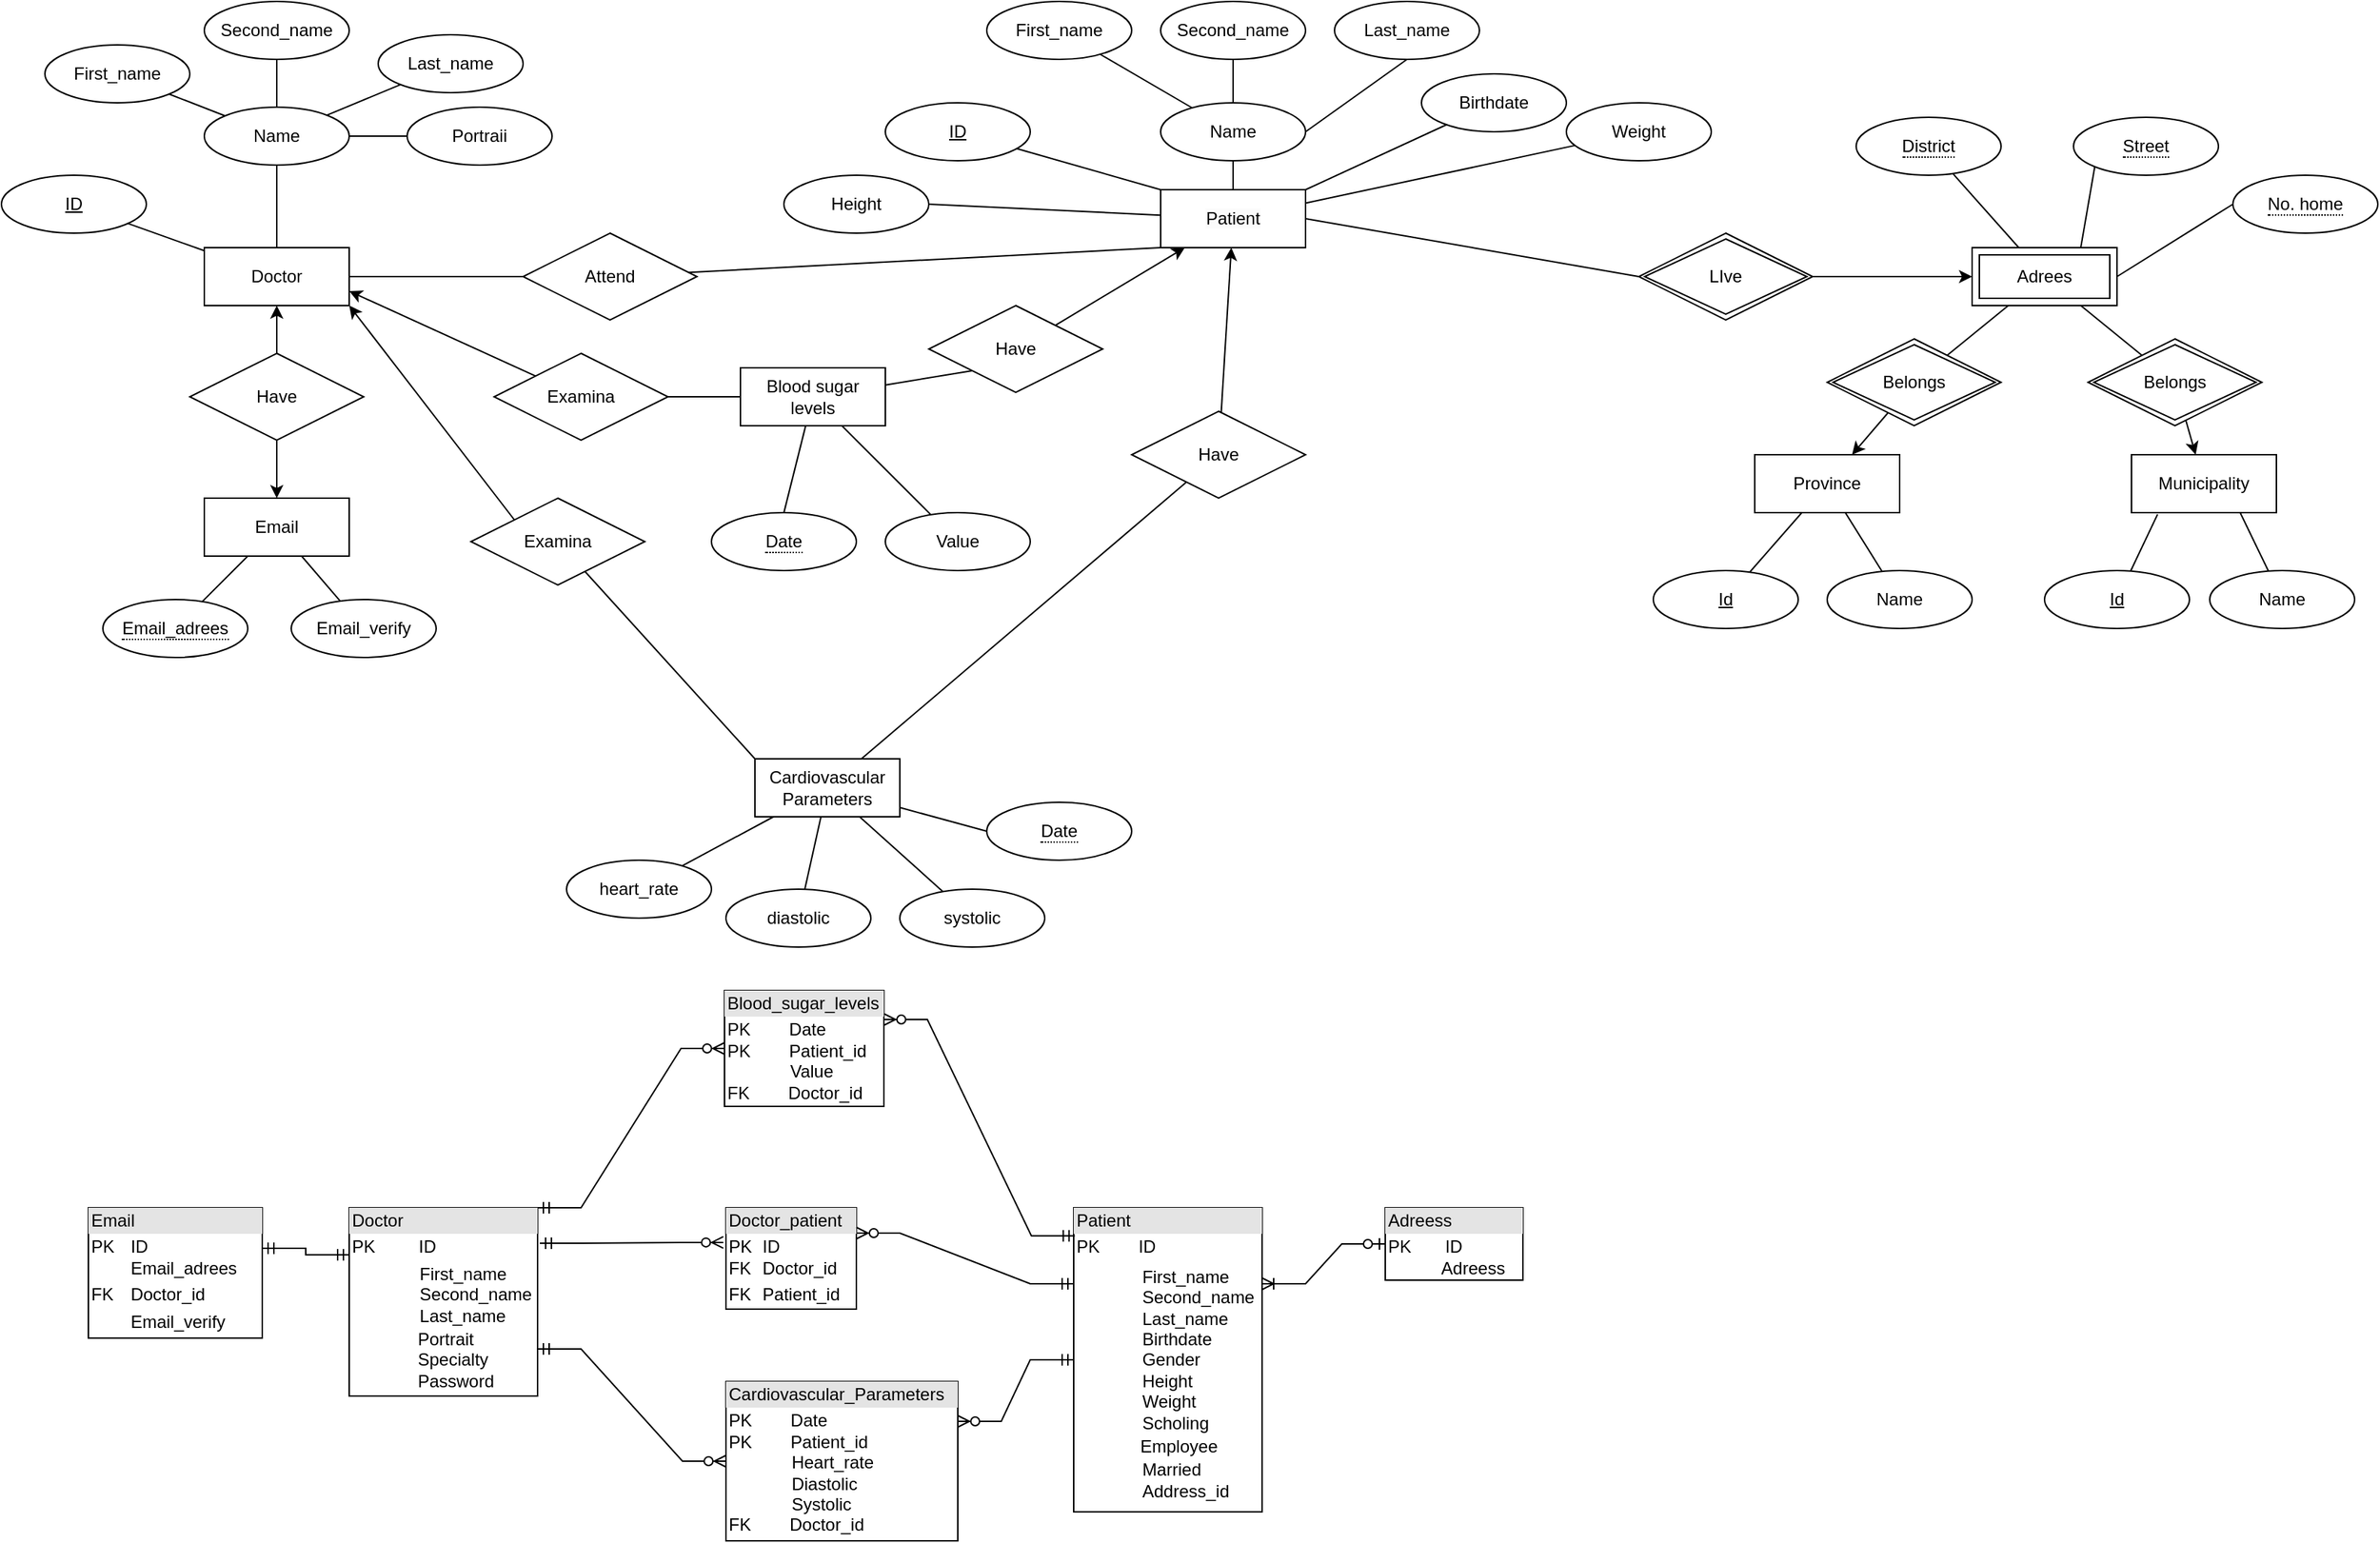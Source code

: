 <mxfile version="20.8.16" type="device"><diagram name="Página-1" id="e6H6cQqkPZB8qpT3xkIE"><mxGraphModel dx="1100" dy="559" grid="1" gridSize="10" guides="1" tooltips="1" connect="1" arrows="1" fold="1" page="1" pageScale="1" pageWidth="827" pageHeight="1169" math="0" shadow="0"><root><mxCell id="0"/><mxCell id="1" parent="0"/><mxCell id="5dCRnMxFj2in83N9Q1pn-8" value="" style="rounded=0;orthogonalLoop=1;jettySize=auto;html=1;endArrow=none;endFill=0;" parent="1" source="5dCRnMxFj2in83N9Q1pn-3" target="5dCRnMxFj2in83N9Q1pn-7" edge="1"><mxGeometry relative="1" as="geometry"/></mxCell><mxCell id="5dCRnMxFj2in83N9Q1pn-16" value="" style="rounded=0;orthogonalLoop=1;jettySize=auto;html=1;endArrow=none;endFill=0;exitX=0;exitY=0;exitDx=0;exitDy=0;" parent="1" source="5dCRnMxFj2in83N9Q1pn-3" target="5dCRnMxFj2in83N9Q1pn-15" edge="1"><mxGeometry relative="1" as="geometry"/></mxCell><mxCell id="5dCRnMxFj2in83N9Q1pn-18" value="" style="rounded=0;orthogonalLoop=1;jettySize=auto;html=1;endArrow=none;endFill=0;exitX=1;exitY=0;exitDx=0;exitDy=0;" parent="1" source="5dCRnMxFj2in83N9Q1pn-3" target="5dCRnMxFj2in83N9Q1pn-17" edge="1"><mxGeometry relative="1" as="geometry"/></mxCell><mxCell id="5dCRnMxFj2in83N9Q1pn-20" value="" style="rounded=0;orthogonalLoop=1;jettySize=auto;html=1;endArrow=none;endFill=0;entryX=1;entryY=0.5;entryDx=0;entryDy=0;" parent="1" source="5dCRnMxFj2in83N9Q1pn-3" target="5dCRnMxFj2in83N9Q1pn-19" edge="1"><mxGeometry relative="1" as="geometry"/></mxCell><mxCell id="5dCRnMxFj2in83N9Q1pn-84" value="" style="rounded=0;orthogonalLoop=1;jettySize=auto;html=1;strokeColor=default;startArrow=none;startFill=0;endArrow=none;endFill=0;" parent="1" source="5dCRnMxFj2in83N9Q1pn-3" target="5dCRnMxFj2in83N9Q1pn-26" edge="1"><mxGeometry relative="1" as="geometry"/></mxCell><mxCell id="5dCRnMxFj2in83N9Q1pn-3" value="&lt;span style=&quot;color: rgb(0, 0, 0); font-family: Helvetica; font-size: 12px; font-style: normal; font-variant-ligatures: normal; font-variant-caps: normal; font-weight: 400; letter-spacing: normal; orphans: 2; text-align: center; text-indent: 0px; text-transform: none; widows: 2; word-spacing: 0px; -webkit-text-stroke-width: 0px; background-color: rgb(251, 251, 251); text-decoration-thickness: initial; text-decoration-style: initial; text-decoration-color: initial; float: none; display: inline !important;&quot;&gt;Patient&lt;/span&gt;" style="whiteSpace=wrap;html=1;align=center;" parent="1" vertex="1"><mxGeometry x="830" y="177" width="100" height="40" as="geometry"/></mxCell><mxCell id="5dCRnMxFj2in83N9Q1pn-4" value="First_name" style="ellipse;whiteSpace=wrap;html=1;align=center;" parent="1" vertex="1"><mxGeometry x="710" y="47" width="100" height="40" as="geometry"/></mxCell><mxCell id="5dCRnMxFj2in83N9Q1pn-5" value="Second_name" style="ellipse;whiteSpace=wrap;html=1;align=center;" parent="1" vertex="1"><mxGeometry x="830" y="47" width="100" height="40" as="geometry"/></mxCell><mxCell id="5dCRnMxFj2in83N9Q1pn-6" value="Last_name" style="ellipse;whiteSpace=wrap;html=1;align=center;" parent="1" vertex="1"><mxGeometry x="950" y="47" width="100" height="40" as="geometry"/></mxCell><mxCell id="5dCRnMxFj2in83N9Q1pn-13" value="" style="rounded=0;orthogonalLoop=1;jettySize=auto;html=1;endArrow=none;endFill=0;" parent="1" source="5dCRnMxFj2in83N9Q1pn-7" target="5dCRnMxFj2in83N9Q1pn-5" edge="1"><mxGeometry relative="1" as="geometry"/></mxCell><mxCell id="5dCRnMxFj2in83N9Q1pn-14" value="" style="rounded=0;orthogonalLoop=1;jettySize=auto;html=1;endArrow=none;endFill=0;" parent="1" source="5dCRnMxFj2in83N9Q1pn-7" target="5dCRnMxFj2in83N9Q1pn-4" edge="1"><mxGeometry relative="1" as="geometry"/></mxCell><mxCell id="5dCRnMxFj2in83N9Q1pn-7" value="Name" style="ellipse;whiteSpace=wrap;html=1;align=center;" parent="1" vertex="1"><mxGeometry x="830" y="117" width="100" height="40" as="geometry"/></mxCell><mxCell id="5dCRnMxFj2in83N9Q1pn-15" value="ID" style="ellipse;whiteSpace=wrap;html=1;align=center;fontStyle=4;" parent="1" vertex="1"><mxGeometry x="640" y="117" width="100" height="40" as="geometry"/></mxCell><mxCell id="5dCRnMxFj2in83N9Q1pn-17" value="Birthdate" style="ellipse;whiteSpace=wrap;html=1;align=center;" parent="1" vertex="1"><mxGeometry x="1010" y="97" width="100" height="40" as="geometry"/></mxCell><mxCell id="5dCRnMxFj2in83N9Q1pn-19" value="Height" style="ellipse;whiteSpace=wrap;html=1;align=center;" parent="1" vertex="1"><mxGeometry x="570" y="167" width="100" height="40" as="geometry"/></mxCell><mxCell id="5dCRnMxFj2in83N9Q1pn-26" value="Weight" style="ellipse;whiteSpace=wrap;html=1;align=center;" parent="1" vertex="1"><mxGeometry x="1110" y="117" width="100" height="40" as="geometry"/></mxCell><mxCell id="5dCRnMxFj2in83N9Q1pn-32" value="" style="endArrow=none;html=1;rounded=0;strokeColor=default;exitX=0.5;exitY=1;exitDx=0;exitDy=0;entryX=1;entryY=0.5;entryDx=0;entryDy=0;" parent="1" source="5dCRnMxFj2in83N9Q1pn-6" target="5dCRnMxFj2in83N9Q1pn-7" edge="1"><mxGeometry relative="1" as="geometry"><mxPoint x="710" y="147" as="sourcePoint"/><mxPoint x="870" y="147" as="targetPoint"/></mxGeometry></mxCell><mxCell id="5dCRnMxFj2in83N9Q1pn-40" value="" style="rounded=0;orthogonalLoop=1;jettySize=auto;html=1;strokeColor=default;endArrow=none;endFill=0;" parent="1" source="5dCRnMxFj2in83N9Q1pn-33" target="5dCRnMxFj2in83N9Q1pn-39" edge="1"><mxGeometry relative="1" as="geometry"/></mxCell><mxCell id="5dCRnMxFj2in83N9Q1pn-92" value="" style="rounded=0;orthogonalLoop=1;jettySize=auto;html=1;strokeColor=default;startArrow=none;startFill=0;endArrow=none;endFill=0;entryX=0;entryY=1;entryDx=0;entryDy=0;" parent="1" source="5dCRnMxFj2in83N9Q1pn-33" target="5dCRnMxFj2in83N9Q1pn-3" edge="1"><mxGeometry relative="1" as="geometry"/></mxCell><mxCell id="5dCRnMxFj2in83N9Q1pn-33" value="Attend" style="shape=rhombus;perimeter=rhombusPerimeter;whiteSpace=wrap;html=1;align=center;" parent="1" vertex="1"><mxGeometry x="390" y="207" width="120" height="60" as="geometry"/></mxCell><mxCell id="5dCRnMxFj2in83N9Q1pn-65" value="" style="rounded=0;orthogonalLoop=1;jettySize=auto;html=1;strokeColor=default;startArrow=none;startFill=0;endArrow=none;endFill=0;" parent="1" source="5dCRnMxFj2in83N9Q1pn-39" target="5dCRnMxFj2in83N9Q1pn-62" edge="1"><mxGeometry relative="1" as="geometry"/></mxCell><mxCell id="5dCRnMxFj2in83N9Q1pn-74" value="" style="rounded=0;orthogonalLoop=1;jettySize=auto;html=1;strokeColor=default;startArrow=none;startFill=0;endArrow=none;endFill=0;" parent="1" source="5dCRnMxFj2in83N9Q1pn-39" target="5dCRnMxFj2in83N9Q1pn-73" edge="1"><mxGeometry relative="1" as="geometry"/></mxCell><mxCell id="5dCRnMxFj2in83N9Q1pn-39" value="Doctor" style="whiteSpace=wrap;html=1;align=center;" parent="1" vertex="1"><mxGeometry x="170" y="217" width="100" height="40" as="geometry"/></mxCell><mxCell id="5dCRnMxFj2in83N9Q1pn-58" value="First_name" style="ellipse;whiteSpace=wrap;html=1;align=center;" parent="1" vertex="1"><mxGeometry x="60" y="77" width="100" height="40" as="geometry"/></mxCell><mxCell id="5dCRnMxFj2in83N9Q1pn-59" value="Second_name" style="ellipse;whiteSpace=wrap;html=1;align=center;" parent="1" vertex="1"><mxGeometry x="170" y="47" width="100" height="40" as="geometry"/></mxCell><mxCell id="5dCRnMxFj2in83N9Q1pn-60" value="Last_name" style="ellipse;whiteSpace=wrap;html=1;align=center;" parent="1" vertex="1"><mxGeometry x="290" y="70" width="100" height="40" as="geometry"/></mxCell><mxCell id="5dCRnMxFj2in83N9Q1pn-61" value="" style="rounded=0;orthogonalLoop=1;jettySize=auto;html=1;endArrow=none;endFill=0;" parent="1" source="5dCRnMxFj2in83N9Q1pn-62" target="5dCRnMxFj2in83N9Q1pn-58" edge="1"><mxGeometry relative="1" as="geometry"/></mxCell><mxCell id="5dCRnMxFj2in83N9Q1pn-64" value="" style="rounded=0;orthogonalLoop=1;jettySize=auto;html=1;strokeColor=default;startArrow=none;startFill=0;endArrow=none;endFill=0;" parent="1" source="5dCRnMxFj2in83N9Q1pn-62" target="5dCRnMxFj2in83N9Q1pn-59" edge="1"><mxGeometry relative="1" as="geometry"/></mxCell><mxCell id="5dCRnMxFj2in83N9Q1pn-88" value="" style="rounded=0;orthogonalLoop=1;jettySize=auto;html=1;strokeColor=default;startArrow=none;startFill=0;endArrow=none;endFill=0;" parent="1" source="5dCRnMxFj2in83N9Q1pn-62" target="5dCRnMxFj2in83N9Q1pn-60" edge="1"><mxGeometry relative="1" as="geometry"/></mxCell><mxCell id="5dCRnMxFj2in83N9Q1pn-62" value="Name" style="ellipse;whiteSpace=wrap;html=1;align=center;" parent="1" vertex="1"><mxGeometry x="170" y="120" width="100" height="40" as="geometry"/></mxCell><mxCell id="5dCRnMxFj2in83N9Q1pn-69" value="Email_verify" style="ellipse;whiteSpace=wrap;html=1;align=center;" parent="1" vertex="1"><mxGeometry x="230" y="460" width="100" height="40" as="geometry"/></mxCell><mxCell id="5dCRnMxFj2in83N9Q1pn-73" value="ID" style="ellipse;whiteSpace=wrap;html=1;align=center;fontStyle=4;" parent="1" vertex="1"><mxGeometry x="30" y="167" width="100" height="40" as="geometry"/></mxCell><mxCell id="5dCRnMxFj2in83N9Q1pn-89" value="" style="rounded=0;orthogonalLoop=1;jettySize=auto;html=1;strokeColor=default;startArrow=none;startFill=0;endArrow=none;endFill=0;" parent="1" source="5dCRnMxFj2in83N9Q1pn-75" target="5dCRnMxFj2in83N9Q1pn-69" edge="1"><mxGeometry relative="1" as="geometry"/></mxCell><mxCell id="5dCRnMxFj2in83N9Q1pn-143" value="" style="edgeStyle=none;rounded=0;orthogonalLoop=1;jettySize=auto;html=1;strokeColor=default;startArrow=none;startFill=0;endArrow=none;endFill=0;" parent="1" source="5dCRnMxFj2in83N9Q1pn-75" target="5dCRnMxFj2in83N9Q1pn-141" edge="1"><mxGeometry relative="1" as="geometry"/></mxCell><mxCell id="5dCRnMxFj2in83N9Q1pn-75" value="Email" style="whiteSpace=wrap;html=1;align=center;" parent="1" vertex="1"><mxGeometry x="170" y="390" width="100" height="40" as="geometry"/></mxCell><mxCell id="5dCRnMxFj2in83N9Q1pn-81" value="" style="edgeStyle=orthogonalEdgeStyle;curved=1;rounded=0;orthogonalLoop=1;jettySize=auto;html=1;strokeColor=default;startArrow=none;startFill=0;endArrow=classic;endFill=1;" parent="1" source="5dCRnMxFj2in83N9Q1pn-80" target="5dCRnMxFj2in83N9Q1pn-75" edge="1"><mxGeometry relative="1" as="geometry"/></mxCell><mxCell id="5dCRnMxFj2in83N9Q1pn-82" value="" style="edgeStyle=orthogonalEdgeStyle;curved=1;rounded=0;orthogonalLoop=1;jettySize=auto;html=1;strokeColor=default;startArrow=none;startFill=0;endArrow=classic;endFill=1;" parent="1" source="5dCRnMxFj2in83N9Q1pn-80" target="5dCRnMxFj2in83N9Q1pn-39" edge="1"><mxGeometry relative="1" as="geometry"/></mxCell><mxCell id="5dCRnMxFj2in83N9Q1pn-80" value="Have" style="shape=rhombus;perimeter=rhombusPerimeter;whiteSpace=wrap;html=1;align=center;" parent="1" vertex="1"><mxGeometry x="160" y="290" width="120" height="60" as="geometry"/></mxCell><mxCell id="5dCRnMxFj2in83N9Q1pn-96" value="" style="rounded=0;orthogonalLoop=1;jettySize=auto;html=1;strokeColor=default;startArrow=none;startFill=0;endArrow=classic;endFill=1;exitX=1;exitY=0.5;exitDx=0;exitDy=0;entryX=0;entryY=0.5;entryDx=0;entryDy=0;" parent="1" source="5dCRnMxFj2in83N9Q1pn-168" target="5dCRnMxFj2in83N9Q1pn-171" edge="1"><mxGeometry relative="1" as="geometry"><mxPoint x="1250.0" y="237" as="sourcePoint"/><mxPoint x="1410" y="237" as="targetPoint"/></mxGeometry></mxCell><mxCell id="5dCRnMxFj2in83N9Q1pn-115" value="" style="edgeStyle=none;rounded=0;orthogonalLoop=1;jettySize=auto;html=1;strokeColor=default;startArrow=none;startFill=0;endArrow=none;endFill=0;entryX=1;entryY=0.5;entryDx=0;entryDy=0;exitX=0;exitY=0.5;exitDx=0;exitDy=0;" parent="1" source="5dCRnMxFj2in83N9Q1pn-168" target="5dCRnMxFj2in83N9Q1pn-3" edge="1"><mxGeometry relative="1" as="geometry"><mxPoint x="1144.118" y="229.941" as="sourcePoint"/></mxGeometry></mxCell><mxCell id="5dCRnMxFj2in83N9Q1pn-105" value="" style="rounded=0;orthogonalLoop=1;jettySize=auto;html=1;strokeColor=default;startArrow=none;startFill=0;endArrow=none;endFill=0;exitX=1;exitY=0.5;exitDx=0;exitDy=0;entryX=0;entryY=0.5;entryDx=0;entryDy=0;" parent="1" source="5dCRnMxFj2in83N9Q1pn-171" target="5dCRnMxFj2in83N9Q1pn-180" edge="1"><mxGeometry relative="1" as="geometry"><mxPoint x="1520" y="254" as="sourcePoint"/><mxPoint x="1571.346" y="248.609" as="targetPoint"/></mxGeometry></mxCell><mxCell id="5dCRnMxFj2in83N9Q1pn-109" value="" style="rounded=0;orthogonalLoop=1;jettySize=auto;html=1;strokeColor=default;startArrow=none;startFill=0;endArrow=none;endFill=0;entryX=0.75;entryY=0;entryDx=0;entryDy=0;exitX=0;exitY=1;exitDx=0;exitDy=0;" parent="1" source="5dCRnMxFj2in83N9Q1pn-179" target="5dCRnMxFj2in83N9Q1pn-171" edge="1"><mxGeometry relative="1" as="geometry"><mxPoint x="1520.591" y="186.175" as="sourcePoint"/><mxPoint x="1460" y="217" as="targetPoint"/></mxGeometry></mxCell><mxCell id="5dCRnMxFj2in83N9Q1pn-119" value="" style="edgeStyle=none;rounded=0;orthogonalLoop=1;jettySize=auto;html=1;strokeColor=default;startArrow=none;startFill=0;endArrow=classic;endFill=1;" parent="1" source="5dCRnMxFj2in83N9Q1pn-116" target="5dCRnMxFj2in83N9Q1pn-3" edge="1"><mxGeometry relative="1" as="geometry"/></mxCell><mxCell id="5dCRnMxFj2in83N9Q1pn-116" value="Have" style="shape=rhombus;perimeter=rhombusPerimeter;whiteSpace=wrap;html=1;align=center;" parent="1" vertex="1"><mxGeometry x="810" y="330" width="120" height="60" as="geometry"/></mxCell><mxCell id="5dCRnMxFj2in83N9Q1pn-118" value="" style="edgeStyle=none;rounded=0;orthogonalLoop=1;jettySize=auto;html=1;strokeColor=default;startArrow=none;startFill=0;endArrow=none;endFill=0;" parent="1" source="5dCRnMxFj2in83N9Q1pn-117" target="5dCRnMxFj2in83N9Q1pn-116" edge="1"><mxGeometry relative="1" as="geometry"/></mxCell><mxCell id="5dCRnMxFj2in83N9Q1pn-117" value="Cardiovascular Parameters" style="whiteSpace=wrap;html=1;align=center;" parent="1" vertex="1"><mxGeometry x="550" y="570" width="100" height="40" as="geometry"/></mxCell><mxCell id="5dCRnMxFj2in83N9Q1pn-123" value="" style="edgeStyle=none;rounded=0;orthogonalLoop=1;jettySize=auto;html=1;strokeColor=default;startArrow=none;startFill=0;endArrow=none;endFill=0;entryX=0;entryY=1;entryDx=0;entryDy=0;" parent="1" source="5dCRnMxFj2in83N9Q1pn-120" target="5dCRnMxFj2in83N9Q1pn-121" edge="1"><mxGeometry relative="1" as="geometry"><mxPoint x="488.184" y="261.818" as="targetPoint"/></mxGeometry></mxCell><mxCell id="5dCRnMxFj2in83N9Q1pn-120" value="Blood sugar levels" style="whiteSpace=wrap;html=1;align=center;" parent="1" vertex="1"><mxGeometry x="540.0" y="300.0" width="100" height="40" as="geometry"/></mxCell><mxCell id="5dCRnMxFj2in83N9Q1pn-124" value="" style="edgeStyle=none;rounded=0;orthogonalLoop=1;jettySize=auto;html=1;strokeColor=default;startArrow=none;startFill=0;endArrow=classic;endFill=1;" parent="1" source="5dCRnMxFj2in83N9Q1pn-121" target="5dCRnMxFj2in83N9Q1pn-3" edge="1"><mxGeometry relative="1" as="geometry"/></mxCell><mxCell id="5dCRnMxFj2in83N9Q1pn-121" value="Have" style="shape=rhombus;perimeter=rhombusPerimeter;whiteSpace=wrap;html=1;align=center;" parent="1" vertex="1"><mxGeometry x="670.0" y="257" width="120" height="60" as="geometry"/></mxCell><mxCell id="5dCRnMxFj2in83N9Q1pn-122" style="edgeStyle=none;rounded=0;orthogonalLoop=1;jettySize=auto;html=1;exitX=0.5;exitY=0;exitDx=0;exitDy=0;entryX=0.75;entryY=0;entryDx=0;entryDy=0;strokeColor=default;startArrow=none;startFill=0;endArrow=none;endFill=0;" parent="1" source="5dCRnMxFj2in83N9Q1pn-120" target="5dCRnMxFj2in83N9Q1pn-120" edge="1"><mxGeometry relative="1" as="geometry"/></mxCell><mxCell id="5dCRnMxFj2in83N9Q1pn-128" value="" style="edgeStyle=none;rounded=0;orthogonalLoop=1;jettySize=auto;html=1;strokeColor=default;startArrow=none;startFill=0;endArrow=none;endFill=0;" parent="1" source="5dCRnMxFj2in83N9Q1pn-125" target="5dCRnMxFj2in83N9Q1pn-117" edge="1"><mxGeometry relative="1" as="geometry"/></mxCell><mxCell id="5dCRnMxFj2in83N9Q1pn-125" value="heart_rate" style="ellipse;whiteSpace=wrap;html=1;align=center;" parent="1" vertex="1"><mxGeometry x="420" y="640" width="100" height="40" as="geometry"/></mxCell><mxCell id="5dCRnMxFj2in83N9Q1pn-129" value="" style="edgeStyle=none;rounded=0;orthogonalLoop=1;jettySize=auto;html=1;strokeColor=default;startArrow=none;startFill=0;endArrow=none;endFill=0;" parent="1" source="5dCRnMxFj2in83N9Q1pn-126" target="5dCRnMxFj2in83N9Q1pn-117" edge="1"><mxGeometry relative="1" as="geometry"/></mxCell><mxCell id="5dCRnMxFj2in83N9Q1pn-126" value="diastolic" style="ellipse;whiteSpace=wrap;html=1;align=center;" parent="1" vertex="1"><mxGeometry x="530" y="660" width="100" height="40" as="geometry"/></mxCell><mxCell id="5dCRnMxFj2in83N9Q1pn-131" value="" style="edgeStyle=none;rounded=0;orthogonalLoop=1;jettySize=auto;html=1;strokeColor=default;startArrow=none;startFill=0;endArrow=none;endFill=0;" parent="1" source="5dCRnMxFj2in83N9Q1pn-127" target="5dCRnMxFj2in83N9Q1pn-117" edge="1"><mxGeometry relative="1" as="geometry"/></mxCell><mxCell id="5dCRnMxFj2in83N9Q1pn-127" value="systolic" style="ellipse;whiteSpace=wrap;html=1;align=center;" parent="1" vertex="1"><mxGeometry x="650" y="660" width="100" height="40" as="geometry"/></mxCell><mxCell id="5dCRnMxFj2in83N9Q1pn-133" value="" style="edgeStyle=none;rounded=0;orthogonalLoop=1;jettySize=auto;html=1;strokeColor=default;startArrow=none;startFill=0;endArrow=none;endFill=0;exitX=0;exitY=0.5;exitDx=0;exitDy=0;" parent="1" source="5dCRnMxFj2in83N9Q1pn-140" target="5dCRnMxFj2in83N9Q1pn-117" edge="1"><mxGeometry relative="1" as="geometry"><mxPoint x="714.516" y="611.694" as="sourcePoint"/></mxGeometry></mxCell><mxCell id="5dCRnMxFj2in83N9Q1pn-135" value="" style="edgeStyle=none;rounded=0;orthogonalLoop=1;jettySize=auto;html=1;strokeColor=default;startArrow=none;startFill=0;endArrow=none;endFill=0;exitX=0.5;exitY=0;exitDx=0;exitDy=0;" parent="1" source="5dCRnMxFj2in83N9Q1pn-139" target="5dCRnMxFj2in83N9Q1pn-120" edge="1"><mxGeometry relative="1" as="geometry"><mxPoint x="586.6" y="398.68" as="sourcePoint"/></mxGeometry></mxCell><mxCell id="5dCRnMxFj2in83N9Q1pn-137" value="" style="edgeStyle=none;rounded=0;orthogonalLoop=1;jettySize=auto;html=1;strokeColor=default;startArrow=none;startFill=0;endArrow=none;endFill=0;" parent="1" source="5dCRnMxFj2in83N9Q1pn-136" target="5dCRnMxFj2in83N9Q1pn-120" edge="1"><mxGeometry relative="1" as="geometry"/></mxCell><mxCell id="5dCRnMxFj2in83N9Q1pn-136" value="Value" style="ellipse;whiteSpace=wrap;html=1;align=center;" parent="1" vertex="1"><mxGeometry x="640.0" y="400.0" width="100" height="40" as="geometry"/></mxCell><mxCell id="5dCRnMxFj2in83N9Q1pn-139" value="&lt;span style=&quot;border-bottom: 1px dotted&quot;&gt;Date&lt;/span&gt;" style="ellipse;whiteSpace=wrap;html=1;align=center;" parent="1" vertex="1"><mxGeometry x="520.0" y="400.0" width="100" height="40" as="geometry"/></mxCell><mxCell id="5dCRnMxFj2in83N9Q1pn-140" value="&lt;span style=&quot;border-bottom: 1px dotted&quot;&gt;Date&lt;/span&gt;" style="ellipse;whiteSpace=wrap;html=1;align=center;" parent="1" vertex="1"><mxGeometry x="710" y="600" width="100" height="40" as="geometry"/></mxCell><mxCell id="5dCRnMxFj2in83N9Q1pn-141" value="&lt;span style=&quot;border-bottom: 1px dotted&quot;&gt;Email_adrees&lt;/span&gt;" style="ellipse;whiteSpace=wrap;html=1;align=center;" parent="1" vertex="1"><mxGeometry x="100" y="460" width="100" height="40" as="geometry"/></mxCell><mxCell id="5dCRnMxFj2in83N9Q1pn-161" value="" style="edgeStyle=none;rounded=0;orthogonalLoop=1;jettySize=auto;html=1;strokeColor=default;startArrow=classic;startFill=1;endArrow=none;endFill=0;" parent="1" source="5dCRnMxFj2in83N9Q1pn-145" edge="1"><mxGeometry relative="1" as="geometry"><mxPoint x="1332" y="331.0" as="targetPoint"/></mxGeometry></mxCell><mxCell id="5dCRnMxFj2in83N9Q1pn-145" value="Province" style="whiteSpace=wrap;html=1;align=center;" parent="1" vertex="1"><mxGeometry x="1240" y="360" width="100" height="40" as="geometry"/></mxCell><mxCell id="5dCRnMxFj2in83N9Q1pn-160" value="" style="edgeStyle=none;rounded=0;orthogonalLoop=1;jettySize=auto;html=1;strokeColor=default;startArrow=classic;startFill=1;endArrow=none;endFill=0;" parent="1" source="5dCRnMxFj2in83N9Q1pn-146" edge="1"><mxGeometry relative="1" as="geometry"><mxPoint x="1537.5" y="336.25" as="targetPoint"/></mxGeometry></mxCell><mxCell id="5dCRnMxFj2in83N9Q1pn-146" value="Municipality" style="whiteSpace=wrap;html=1;align=center;" parent="1" vertex="1"><mxGeometry x="1500" y="360" width="100" height="40" as="geometry"/></mxCell><mxCell id="5dCRnMxFj2in83N9Q1pn-151" value="" style="edgeStyle=none;rounded=0;orthogonalLoop=1;jettySize=auto;html=1;strokeColor=default;startArrow=none;startFill=0;endArrow=none;endFill=0;" parent="1" source="5dCRnMxFj2in83N9Q1pn-147" target="5dCRnMxFj2in83N9Q1pn-145" edge="1"><mxGeometry relative="1" as="geometry"/></mxCell><mxCell id="5dCRnMxFj2in83N9Q1pn-147" value="Name" style="ellipse;whiteSpace=wrap;html=1;align=center;" parent="1" vertex="1"><mxGeometry x="1290" y="440" width="100" height="40" as="geometry"/></mxCell><mxCell id="5dCRnMxFj2in83N9Q1pn-150" value="" style="edgeStyle=none;rounded=0;orthogonalLoop=1;jettySize=auto;html=1;strokeColor=default;startArrow=none;startFill=0;endArrow=none;endFill=0;" parent="1" source="5dCRnMxFj2in83N9Q1pn-148" target="5dCRnMxFj2in83N9Q1pn-145" edge="1"><mxGeometry relative="1" as="geometry"/></mxCell><mxCell id="5dCRnMxFj2in83N9Q1pn-148" value="Id" style="ellipse;whiteSpace=wrap;html=1;align=center;fontStyle=4;" parent="1" vertex="1"><mxGeometry x="1170" y="440" width="100" height="40" as="geometry"/></mxCell><mxCell id="5dCRnMxFj2in83N9Q1pn-162" value="" style="edgeStyle=none;rounded=0;orthogonalLoop=1;jettySize=auto;html=1;strokeColor=default;startArrow=none;startFill=0;endArrow=none;endFill=0;entryX=0.25;entryY=1;entryDx=0;entryDy=0;" parent="1" target="5dCRnMxFj2in83N9Q1pn-171" edge="1"><mxGeometry relative="1" as="geometry"><mxPoint x="1429.863" y="257" as="targetPoint"/><mxPoint x="1372.807" y="291.404" as="sourcePoint"/></mxGeometry></mxCell><mxCell id="5dCRnMxFj2in83N9Q1pn-163" value="" style="edgeStyle=none;rounded=0;orthogonalLoop=1;jettySize=auto;html=1;strokeColor=default;startArrow=none;startFill=0;endArrow=none;endFill=0;entryX=0.75;entryY=1;entryDx=0;entryDy=0;" parent="1" target="5dCRnMxFj2in83N9Q1pn-171" edge="1"><mxGeometry relative="1" as="geometry"><mxPoint x="1479.178" y="257" as="targetPoint"/><mxPoint x="1507.193" y="291.404" as="sourcePoint"/></mxGeometry></mxCell><mxCell id="5dCRnMxFj2in83N9Q1pn-167" value="" style="edgeStyle=none;rounded=0;orthogonalLoop=1;jettySize=auto;html=1;strokeColor=default;startArrow=none;startFill=0;endArrow=none;endFill=0;entryX=0.18;entryY=1.029;entryDx=0;entryDy=0;entryPerimeter=0;" parent="1" source="5dCRnMxFj2in83N9Q1pn-164" target="5dCRnMxFj2in83N9Q1pn-146" edge="1"><mxGeometry relative="1" as="geometry"/></mxCell><mxCell id="5dCRnMxFj2in83N9Q1pn-164" value="Id" style="ellipse;whiteSpace=wrap;html=1;align=center;fontStyle=4;" parent="1" vertex="1"><mxGeometry x="1440" y="440" width="100" height="40" as="geometry"/></mxCell><mxCell id="5dCRnMxFj2in83N9Q1pn-166" value="" style="edgeStyle=none;rounded=0;orthogonalLoop=1;jettySize=auto;html=1;strokeColor=default;startArrow=none;startFill=0;endArrow=none;endFill=0;entryX=0.75;entryY=1;entryDx=0;entryDy=0;" parent="1" source="5dCRnMxFj2in83N9Q1pn-165" target="5dCRnMxFj2in83N9Q1pn-146" edge="1"><mxGeometry relative="1" as="geometry"><mxPoint x="1580" y="400" as="targetPoint"/></mxGeometry></mxCell><mxCell id="5dCRnMxFj2in83N9Q1pn-165" value="Name" style="ellipse;whiteSpace=wrap;html=1;align=center;" parent="1" vertex="1"><mxGeometry x="1554" y="440" width="100" height="40" as="geometry"/></mxCell><mxCell id="5dCRnMxFj2in83N9Q1pn-168" value="LIve" style="shape=rhombus;double=1;perimeter=rhombusPerimeter;whiteSpace=wrap;html=1;align=center;" parent="1" vertex="1"><mxGeometry x="1160" y="207" width="120" height="60" as="geometry"/></mxCell><mxCell id="5dCRnMxFj2in83N9Q1pn-171" value="Adrees" style="shape=ext;margin=3;double=1;whiteSpace=wrap;html=1;align=center;" parent="1" vertex="1"><mxGeometry x="1390" y="217" width="100" height="40" as="geometry"/></mxCell><mxCell id="5dCRnMxFj2in83N9Q1pn-179" value="&lt;span style=&quot;border-bottom: 1px dotted&quot;&gt;Street&lt;/span&gt;" style="ellipse;whiteSpace=wrap;html=1;align=center;" parent="1" vertex="1"><mxGeometry x="1460" y="127" width="100" height="40" as="geometry"/></mxCell><mxCell id="5dCRnMxFj2in83N9Q1pn-180" value="&lt;span style=&quot;border-bottom: 1px dotted&quot;&gt;No. home&lt;/span&gt;" style="ellipse;whiteSpace=wrap;html=1;align=center;" parent="1" vertex="1"><mxGeometry x="1570" y="167" width="100" height="40" as="geometry"/></mxCell><mxCell id="5dCRnMxFj2in83N9Q1pn-181" value="" style="endArrow=none;html=1;rounded=0;strokeColor=default;exitX=1;exitY=1;exitDx=0;exitDy=0;entryX=0;entryY=0;entryDx=0;entryDy=0;startArrow=classic;startFill=1;" parent="1" source="5dCRnMxFj2in83N9Q1pn-39" target="5dCRnMxFj2in83N9Q1pn-182" edge="1"><mxGeometry relative="1" as="geometry"><mxPoint x="400" y="300" as="sourcePoint"/><mxPoint x="560" y="300" as="targetPoint"/></mxGeometry></mxCell><mxCell id="5dCRnMxFj2in83N9Q1pn-184" value="" style="edgeStyle=none;rounded=0;orthogonalLoop=1;jettySize=auto;html=1;strokeColor=default;startArrow=none;startFill=0;endArrow=none;endFill=0;entryX=0;entryY=0;entryDx=0;entryDy=0;" parent="1" source="5dCRnMxFj2in83N9Q1pn-182" target="5dCRnMxFj2in83N9Q1pn-117" edge="1"><mxGeometry relative="1" as="geometry"><mxPoint x="390" y="560" as="targetPoint"/></mxGeometry></mxCell><mxCell id="5dCRnMxFj2in83N9Q1pn-182" value="Examina" style="shape=rhombus;perimeter=rhombusPerimeter;whiteSpace=wrap;html=1;align=center;" parent="1" vertex="1"><mxGeometry x="354" y="390" width="120" height="60" as="geometry"/></mxCell><mxCell id="5dCRnMxFj2in83N9Q1pn-186" value="" style="edgeStyle=none;rounded=0;orthogonalLoop=1;jettySize=auto;html=1;strokeColor=default;startArrow=none;startFill=0;endArrow=none;endFill=0;" parent="1" source="5dCRnMxFj2in83N9Q1pn-185" target="5dCRnMxFj2in83N9Q1pn-120" edge="1"><mxGeometry relative="1" as="geometry"/></mxCell><mxCell id="5dCRnMxFj2in83N9Q1pn-187" value="" style="edgeStyle=none;rounded=0;orthogonalLoop=1;jettySize=auto;html=1;strokeColor=default;startArrow=none;startFill=0;endArrow=classic;endFill=1;entryX=1;entryY=0.75;entryDx=0;entryDy=0;" parent="1" source="5dCRnMxFj2in83N9Q1pn-185" target="5dCRnMxFj2in83N9Q1pn-39" edge="1"><mxGeometry relative="1" as="geometry"/></mxCell><mxCell id="5dCRnMxFj2in83N9Q1pn-185" value="Examina" style="shape=rhombus;perimeter=rhombusPerimeter;whiteSpace=wrap;html=1;align=center;" parent="1" vertex="1"><mxGeometry x="370" y="290" width="120" height="60" as="geometry"/></mxCell><mxCell id="5dCRnMxFj2in83N9Q1pn-192" value="&lt;div style=&quot;box-sizing:border-box;width:100%;background:#e4e4e4;padding:2px;&quot;&gt;Doctor&amp;nbsp; &amp;nbsp; &amp;nbsp; &amp;nbsp; &amp;nbsp; &amp;nbsp; &amp;nbsp; &amp;nbsp; &amp;nbsp; &amp;nbsp; &amp;nbsp; &amp;nbsp;&lt;/div&gt;&lt;table style=&quot;width:100%;font-size:1em;&quot; cellpadding=&quot;2&quot; cellspacing=&quot;0&quot;&gt;&lt;tbody&gt;&lt;tr&gt;&lt;td&gt;PK&amp;nbsp; &amp;nbsp; &amp;nbsp; &amp;nbsp; &amp;nbsp;ID&amp;nbsp; &amp;nbsp; &amp;nbsp; &amp;nbsp; &amp;nbsp; &amp;nbsp; &amp;nbsp; &amp;nbsp; &amp;nbsp; &amp;nbsp; &amp;nbsp;&amp;nbsp;&lt;/td&gt;&lt;td&gt;&lt;br&gt;&lt;/td&gt;&lt;/tr&gt;&lt;tr&gt;&lt;td&gt;&amp;nbsp; &amp;nbsp; &amp;nbsp; &amp;nbsp; &amp;nbsp; &amp;nbsp; &amp;nbsp; First_name&amp;nbsp; &amp;nbsp; &amp;nbsp; &amp;nbsp;&lt;br style=&quot;border-color: var(--border-color);&quot;&gt;&amp;nbsp; &amp;nbsp; &amp;nbsp; &amp;nbsp; &amp;nbsp; &amp;nbsp; &amp;nbsp; Second_name&amp;nbsp;&amp;nbsp;&lt;br style=&quot;border-color: var(--border-color);&quot;&gt;&amp;nbsp; &amp;nbsp; &amp;nbsp; &amp;nbsp; &amp;nbsp; &amp;nbsp; &amp;nbsp; Last_name&amp;nbsp; &amp;nbsp; &amp;nbsp; &amp;nbsp;&lt;table style=&quot;border-color: var(--border-color); font-size: 1em; width: 220px;&quot; cellpadding=&quot;2&quot; cellspacing=&quot;0&quot;&gt;&lt;tbody style=&quot;border-color: var(--border-color);&quot;&gt;&lt;tr style=&quot;border-color: var(--border-color);&quot;&gt;&lt;td style=&quot;border-color: var(--border-color);&quot;&gt;&amp;nbsp; &amp;nbsp; &amp;nbsp; &amp;nbsp; &amp;nbsp; &amp;nbsp; &amp;nbsp;Portrait&lt;br&gt;&amp;nbsp; &amp;nbsp; &amp;nbsp; &amp;nbsp; &amp;nbsp; &amp;nbsp; &amp;nbsp;Specialty&lt;br&gt;&amp;nbsp; &amp;nbsp; &amp;nbsp; &amp;nbsp; &amp;nbsp; &amp;nbsp; &amp;nbsp;Password&lt;/td&gt;&lt;td style=&quot;border-color: var(--border-color);&quot;&gt;&lt;br&gt;&lt;/td&gt;&lt;/tr&gt;&lt;/tbody&gt;&lt;/table&gt;&lt;/td&gt;&lt;td&gt;&lt;br&gt;&lt;/td&gt;&lt;/tr&gt;&lt;tr&gt;&lt;td&gt;&lt;/td&gt;&lt;td&gt;&lt;br&gt;&lt;/td&gt;&lt;/tr&gt;&lt;/tbody&gt;&lt;/table&gt;&amp;nbsp;&lt;br&gt;&lt;span style=&quot;&quot;&gt;&#9;&lt;/span&gt;&amp;nbsp; &amp;nbsp; &amp;nbsp; &amp;nbsp; &amp;nbsp; &amp;nbsp; &amp;nbsp;&amp;nbsp;" style="verticalAlign=top;align=left;overflow=fill;html=1;" parent="1" vertex="1"><mxGeometry x="270" y="880" width="130" height="130" as="geometry"/></mxCell><mxCell id="5dCRnMxFj2in83N9Q1pn-193" value="&lt;div style=&quot;box-sizing:border-box;width:100%;background:#e4e4e4;padding:2px;&quot;&gt;Email&lt;/div&gt;&lt;table style=&quot;width:100%;font-size:1em;&quot; cellpadding=&quot;2&quot; cellspacing=&quot;0&quot;&gt;&lt;tbody&gt;&lt;tr&gt;&lt;td&gt;PK&lt;br&gt;&lt;br&gt;&lt;/td&gt;&lt;td&gt;ID&lt;br&gt;Email_adrees&lt;/td&gt;&lt;/tr&gt;&lt;tr&gt;&lt;td&gt;FK&amp;nbsp;&lt;/td&gt;&lt;td&gt;Doctor_id&lt;/td&gt;&lt;/tr&gt;&lt;tr&gt;&lt;td&gt;&lt;/td&gt;&lt;td&gt;Email_verify&lt;br&gt;&lt;br&gt;&lt;/td&gt;&lt;/tr&gt;&lt;/tbody&gt;&lt;/table&gt;" style="verticalAlign=top;align=left;overflow=fill;html=1;" parent="1" vertex="1"><mxGeometry x="90" y="880" width="120" height="90" as="geometry"/></mxCell><mxCell id="5dCRnMxFj2in83N9Q1pn-197" value="" style="edgeStyle=entityRelationEdgeStyle;fontSize=12;html=1;endArrow=ERmandOne;startArrow=ERmandOne;rounded=0;strokeColor=default;entryX=0;entryY=0.25;entryDx=0;entryDy=0;" parent="1" target="5dCRnMxFj2in83N9Q1pn-192" edge="1"><mxGeometry width="100" height="100" relative="1" as="geometry"><mxPoint x="210" y="908" as="sourcePoint"/><mxPoint x="570" y="790" as="targetPoint"/></mxGeometry></mxCell><mxCell id="5dCRnMxFj2in83N9Q1pn-198" value="&lt;div style=&quot;box-sizing:border-box;width:100%;background:#e4e4e4;padding:2px;&quot;&gt;Patient&lt;/div&gt;&lt;table style=&quot;width:100%;font-size:1em;&quot; cellpadding=&quot;2&quot; cellspacing=&quot;0&quot;&gt;&lt;tbody&gt;&lt;tr&gt;&lt;td&gt;PK&amp;nbsp;&amp;nbsp;&lt;span style=&quot;&quot;&gt;&#9;&lt;/span&gt;&amp;nbsp; &amp;nbsp; &amp;nbsp;ID&lt;/td&gt;&lt;td&gt;&lt;br&gt;&lt;/td&gt;&lt;/tr&gt;&lt;tr&gt;&lt;td&gt;&lt;table style=&quot;border-color: var(--border-color); font-size: 1em; width: 160px;&quot; cellpadding=&quot;2&quot; cellspacing=&quot;0&quot;&gt;&lt;tbody style=&quot;border-color: var(--border-color);&quot;&gt;&lt;tr style=&quot;border-color: var(--border-color);&quot;&gt;&lt;td style=&quot;border-color: var(--border-color);&quot;&gt;&amp;nbsp; &amp;nbsp; &amp;nbsp; &amp;nbsp; &amp;nbsp; &amp;nbsp; &amp;nbsp;First_name&lt;br style=&quot;border-color: var(--border-color);&quot;&gt;&amp;nbsp;&amp;nbsp;&amp;nbsp;&amp;nbsp; &amp;nbsp; &amp;nbsp; &amp;nbsp; &amp;nbsp; Second_name&lt;br style=&quot;border-color: var(--border-color);&quot;&gt;&amp;nbsp; &amp;nbsp; &amp;nbsp; &amp;nbsp; &amp;nbsp; &amp;nbsp; &amp;nbsp;Last_name&lt;br style=&quot;border-color: var(--border-color);&quot;&gt;&lt;span style=&quot;border-color: var(--border-color);&quot;&gt;&lt;/span&gt;&amp;nbsp; &amp;nbsp; &amp;nbsp; &amp;nbsp; &amp;nbsp; &amp;nbsp; &amp;nbsp;Birthdate&lt;br&gt;&amp;nbsp; &amp;nbsp; &amp;nbsp; &amp;nbsp; &amp;nbsp; &amp;nbsp; &amp;nbsp;Gender&lt;br style=&quot;border-color: var(--border-color);&quot;&gt;&amp;nbsp; &amp;nbsp; &amp;nbsp; &amp;nbsp; &amp;nbsp; &amp;nbsp; &amp;nbsp;Height&lt;br style=&quot;border-color: var(--border-color);&quot;&gt;&amp;nbsp; &amp;nbsp; &amp;nbsp; &amp;nbsp; &amp;nbsp; &amp;nbsp; &amp;nbsp;Weight&lt;br&gt;&amp;nbsp; &amp;nbsp; &amp;nbsp; &amp;nbsp; &amp;nbsp; &amp;nbsp; &amp;nbsp;Scholing&lt;br&gt;&lt;table style=&quot;border-color: var(--border-color); font-size: 1em; width: 160px;&quot; cellpadding=&quot;2&quot; cellspacing=&quot;0&quot;&gt;&lt;tbody style=&quot;border-color: var(--border-color);&quot;&gt;&lt;tr style=&quot;border-color: var(--border-color);&quot;&gt;&lt;td style=&quot;border-color: var(--border-color);&quot;&gt;&amp;nbsp; &amp;nbsp; &amp;nbsp; &amp;nbsp; &amp;nbsp; &amp;nbsp; Employee&lt;/td&gt;&lt;td style=&quot;border-color: var(--border-color);&quot;&gt;&lt;br style=&quot;border-color: var(--border-color);&quot;&gt;&lt;/td&gt;&lt;/tr&gt;&lt;/tbody&gt;&lt;/table&gt;&amp;nbsp; &amp;nbsp; &amp;nbsp; &amp;nbsp; &amp;nbsp; &amp;nbsp; &amp;nbsp;Married&lt;br&gt;&amp;nbsp; &amp;nbsp; &amp;nbsp; &amp;nbsp; &amp;nbsp; &amp;nbsp; &amp;nbsp;Address_id&lt;/td&gt;&lt;td style=&quot;border-color: var(--border-color);&quot;&gt;&lt;/td&gt;&lt;/tr&gt;&lt;/tbody&gt;&lt;/table&gt;&lt;br&gt;&lt;span style=&quot;&quot;&gt;&#9;&lt;/span&gt;&amp;nbsp; &amp;nbsp; &amp;nbsp; &amp;nbsp; &amp;nbsp; &amp;nbsp;&amp;nbsp;&lt;br&gt;&lt;span style=&quot;&quot;&gt;&#9;&lt;/span&gt;&lt;br&gt;&lt;/td&gt;&lt;td&gt;&lt;br&gt;&lt;/td&gt;&lt;/tr&gt;&lt;tr&gt;&lt;td&gt;&amp;nbsp; &amp;nbsp; &amp;nbsp; &amp;nbsp; &amp;nbsp; &amp;nbsp; &amp;nbsp;&lt;/td&gt;&lt;td&gt;&lt;br&gt;&lt;/td&gt;&lt;/tr&gt;&lt;/tbody&gt;&lt;/table&gt;&lt;br&gt;&amp;nbsp; &amp;nbsp; &amp;nbsp; &amp;nbsp; &amp;nbsp; &amp;nbsp; &amp;nbsp;" style="verticalAlign=top;align=left;overflow=fill;html=1;" parent="1" vertex="1"><mxGeometry x="770" y="880" width="130" height="210" as="geometry"/></mxCell><mxCell id="5dCRnMxFj2in83N9Q1pn-199" style="edgeStyle=none;rounded=0;orthogonalLoop=1;jettySize=auto;html=1;exitX=0.5;exitY=0;exitDx=0;exitDy=0;strokeColor=default;startArrow=classic;startFill=1;endArrow=classic;endFill=1;" parent="1" source="5dCRnMxFj2in83N9Q1pn-198" target="5dCRnMxFj2in83N9Q1pn-198" edge="1"><mxGeometry relative="1" as="geometry"/></mxCell><mxCell id="5dCRnMxFj2in83N9Q1pn-200" value="&lt;div style=&quot;box-sizing:border-box;width:100%;background:#e4e4e4;padding:2px;&quot;&gt;Doctor_patient&lt;/div&gt;&lt;table style=&quot;width:100%;font-size:1em;&quot; cellpadding=&quot;2&quot; cellspacing=&quot;0&quot;&gt;&lt;tbody&gt;&lt;tr&gt;&lt;td&gt;PK&lt;br&gt;FK&lt;/td&gt;&lt;td&gt;ID&lt;br&gt;Doctor_id&lt;/td&gt;&lt;/tr&gt;&lt;tr&gt;&lt;td&gt;FK&lt;/td&gt;&lt;td&gt;Patient_id&lt;/td&gt;&lt;/tr&gt;&lt;tr&gt;&lt;td&gt;&lt;/td&gt;&lt;td&gt;&lt;br&gt;&lt;/td&gt;&lt;/tr&gt;&lt;/tbody&gt;&lt;/table&gt;" style="verticalAlign=top;align=left;overflow=fill;html=1;" parent="1" vertex="1"><mxGeometry x="530" y="880" width="90" height="70" as="geometry"/></mxCell><mxCell id="5dCRnMxFj2in83N9Q1pn-204" value="&lt;div style=&quot;box-sizing:border-box;width:100%;background:#e4e4e4;padding:2px;&quot;&gt;Blood_sugar_levels&lt;/div&gt;&lt;table style=&quot;width:100%;font-size:1em;&quot; cellpadding=&quot;2&quot; cellspacing=&quot;0&quot;&gt;&lt;tbody&gt;&lt;tr&gt;&lt;td&gt;PK&amp;nbsp; &amp;nbsp; &amp;nbsp; &amp;nbsp; Date&lt;br&gt;PK&amp;nbsp; &amp;nbsp; &amp;nbsp; &amp;nbsp; Patient_id&amp;nbsp; &amp;nbsp; &amp;nbsp; &amp;nbsp; &amp;nbsp; &amp;nbsp; &amp;nbsp;&lt;br&gt;&amp;nbsp; &amp;nbsp; &amp;nbsp; &amp;nbsp; &amp;nbsp; &amp;nbsp; &amp;nbsp;Value&lt;br&gt;FK&amp;nbsp; &amp;nbsp; &amp;nbsp; &amp;nbsp; Doctor_id&amp;nbsp;&lt;br&gt;&lt;table style=&quot;border-color: var(--border-color); font-size: 1em; width: 180px;&quot; cellpadding=&quot;2&quot; cellspacing=&quot;0&quot;&gt;&lt;tbody style=&quot;border-color: var(--border-color);&quot;&gt;&lt;tr style=&quot;border-color: var(--border-color);&quot;&gt;&lt;td style=&quot;border-color: var(--border-color);&quot;&gt;&lt;br&gt;&lt;/td&gt;&lt;td style=&quot;border-color: var(--border-color);&quot;&gt;&lt;br&gt;&lt;br&gt;&lt;/td&gt;&lt;/tr&gt;&lt;/tbody&gt;&lt;/table&gt;&lt;br&gt;&lt;/td&gt;&lt;td&gt;&lt;br&gt;&lt;br&gt;&lt;br&gt;&lt;/td&gt;&lt;/tr&gt;&lt;tr&gt;&lt;td&gt;&lt;br&gt;&lt;/td&gt;&lt;td&gt;&lt;br&gt;&lt;/td&gt;&lt;/tr&gt;&lt;tr&gt;&lt;td&gt;&lt;/td&gt;&lt;td&gt;&lt;br&gt;&lt;/td&gt;&lt;/tr&gt;&lt;/tbody&gt;&lt;/table&gt;" style="verticalAlign=top;align=left;overflow=fill;html=1;" parent="1" vertex="1"><mxGeometry x="529" y="730" width="110" height="80" as="geometry"/></mxCell><mxCell id="5dCRnMxFj2in83N9Q1pn-205" style="edgeStyle=none;rounded=0;orthogonalLoop=1;jettySize=auto;html=1;exitX=1;exitY=0.5;exitDx=0;exitDy=0;strokeColor=default;startArrow=classic;startFill=1;endArrow=classic;endFill=1;" parent="1" source="5dCRnMxFj2in83N9Q1pn-204" target="5dCRnMxFj2in83N9Q1pn-204" edge="1"><mxGeometry relative="1" as="geometry"/></mxCell><mxCell id="5dCRnMxFj2in83N9Q1pn-207" value="" style="edgeStyle=entityRelationEdgeStyle;fontSize=12;html=1;endArrow=ERzeroToMany;startArrow=ERmandOne;rounded=0;strokeColor=default;entryX=1;entryY=0.25;entryDx=0;entryDy=0;exitX=0.006;exitY=0.092;exitDx=0;exitDy=0;exitPerimeter=0;" parent="1" source="5dCRnMxFj2in83N9Q1pn-198" target="5dCRnMxFj2in83N9Q1pn-204" edge="1"><mxGeometry width="100" height="100" relative="1" as="geometry"><mxPoint x="770" y="860" as="sourcePoint"/><mxPoint x="870" y="760" as="targetPoint"/></mxGeometry></mxCell><mxCell id="5dCRnMxFj2in83N9Q1pn-208" value="" style="edgeStyle=entityRelationEdgeStyle;fontSize=12;html=1;endArrow=ERzeroToMany;startArrow=ERmandOne;rounded=0;strokeColor=default;exitX=1;exitY=0;exitDx=0;exitDy=0;" parent="1" source="5dCRnMxFj2in83N9Q1pn-192" target="5dCRnMxFj2in83N9Q1pn-204" edge="1"><mxGeometry width="100" height="100" relative="1" as="geometry"><mxPoint x="407.48" y="832.496" as="sourcePoint"/><mxPoint x="346.52" y="690" as="targetPoint"/></mxGeometry></mxCell><mxCell id="5dCRnMxFj2in83N9Q1pn-209" value="&lt;div style=&quot;box-sizing:border-box;width:100%;background:#e4e4e4;padding:2px;&quot;&gt;Cardiovascular_Parameters&lt;br&gt;&lt;/div&gt;&lt;table style=&quot;width:100%;font-size:1em;&quot; cellpadding=&quot;2&quot; cellspacing=&quot;0&quot;&gt;&lt;tbody&gt;&lt;tr&gt;&lt;td&gt;PK&amp;nbsp; &amp;nbsp; &amp;nbsp; &amp;nbsp; Date&lt;br&gt;PK&amp;nbsp; &amp;nbsp; &amp;nbsp; &amp;nbsp; Patient_id&amp;nbsp; &amp;nbsp; &amp;nbsp; &amp;nbsp; &amp;nbsp; &amp;nbsp; &amp;nbsp;&lt;br&gt;&amp;nbsp; &amp;nbsp; &amp;nbsp; &amp;nbsp; &amp;nbsp; &amp;nbsp; &amp;nbsp;Heart_rate&lt;br&gt;&amp;nbsp; &amp;nbsp; &amp;nbsp; &amp;nbsp; &amp;nbsp; &amp;nbsp; &amp;nbsp;Diastolic&lt;br&gt;&amp;nbsp; &amp;nbsp; &amp;nbsp; &amp;nbsp; &amp;nbsp; &amp;nbsp; &amp;nbsp;Systolic&lt;br&gt;FK&amp;nbsp; &amp;nbsp; &amp;nbsp; &amp;nbsp; Doctor_id&amp;nbsp;&lt;br&gt;&lt;table style=&quot;border-color: var(--border-color); font-size: 1em; width: 180px;&quot; cellpadding=&quot;2&quot; cellspacing=&quot;0&quot;&gt;&lt;tbody style=&quot;border-color: var(--border-color);&quot;&gt;&lt;tr style=&quot;border-color: var(--border-color);&quot;&gt;&lt;td style=&quot;border-color: var(--border-color);&quot;&gt;&lt;br&gt;&lt;/td&gt;&lt;td style=&quot;border-color: var(--border-color);&quot;&gt;&lt;br&gt;&lt;br&gt;&lt;/td&gt;&lt;/tr&gt;&lt;/tbody&gt;&lt;/table&gt;&lt;br&gt;&lt;/td&gt;&lt;td&gt;&lt;br&gt;&lt;br&gt;&lt;br&gt;&lt;/td&gt;&lt;/tr&gt;&lt;tr&gt;&lt;td&gt;&lt;br&gt;&lt;/td&gt;&lt;td&gt;&lt;br&gt;&lt;/td&gt;&lt;/tr&gt;&lt;tr&gt;&lt;td&gt;&lt;/td&gt;&lt;td&gt;&lt;br&gt;&lt;/td&gt;&lt;/tr&gt;&lt;/tbody&gt;&lt;/table&gt;" style="verticalAlign=top;align=left;overflow=fill;html=1;" parent="1" vertex="1"><mxGeometry x="530" y="1000" width="160" height="110" as="geometry"/></mxCell><mxCell id="5dCRnMxFj2in83N9Q1pn-210" value="" style="edgeStyle=entityRelationEdgeStyle;fontSize=12;html=1;endArrow=ERzeroToMany;startArrow=ERmandOne;rounded=0;strokeColor=default;entryX=1;entryY=0.25;entryDx=0;entryDy=0;exitX=0;exitY=0.5;exitDx=0;exitDy=0;" parent="1" source="5dCRnMxFj2in83N9Q1pn-198" target="5dCRnMxFj2in83N9Q1pn-209" edge="1"><mxGeometry width="100" height="100" relative="1" as="geometry"><mxPoint x="700.96" y="1207.996" as="sourcePoint"/><mxPoint x="790" y="1073" as="targetPoint"/></mxGeometry></mxCell><mxCell id="5dCRnMxFj2in83N9Q1pn-211" value="" style="edgeStyle=entityRelationEdgeStyle;fontSize=12;html=1;endArrow=ERzeroToMany;startArrow=ERmandOne;rounded=0;strokeColor=default;exitX=1;exitY=0.75;exitDx=0;exitDy=0;" parent="1" source="5dCRnMxFj2in83N9Q1pn-192" target="5dCRnMxFj2in83N9Q1pn-209" edge="1"><mxGeometry width="100" height="100" relative="1" as="geometry"><mxPoint x="370" y="1193" as="sourcePoint"/><mxPoint x="266.52" y="1003" as="targetPoint"/></mxGeometry></mxCell><mxCell id="5dCRnMxFj2in83N9Q1pn-212" value="&lt;div style=&quot;box-sizing:border-box;width:100%;background:#e4e4e4;padding:2px;&quot;&gt;Adreess&lt;/div&gt;&lt;table style=&quot;width:100%;font-size:1em;&quot; cellpadding=&quot;2&quot; cellspacing=&quot;0&quot;&gt;&lt;tbody&gt;&lt;tr&gt;&lt;td&gt;PK&amp;nbsp; &amp;nbsp; &amp;nbsp; &amp;nbsp;ID&lt;br&gt;&amp;nbsp; &amp;nbsp; &amp;nbsp; &amp;nbsp; &amp;nbsp; &amp;nbsp;Adreess&lt;/td&gt;&lt;td&gt;&lt;/td&gt;&lt;/tr&gt;&lt;tr&gt;&lt;td&gt;&lt;span style=&quot;white-space: pre;&quot;&gt;&#9;&lt;/span&gt;&lt;span style=&quot;white-space: pre;&quot;&gt;&#9;&lt;/span&gt;&lt;span style=&quot;white-space: pre;&quot;&gt;&#9;&lt;/span&gt;&lt;span style=&quot;white-space: pre;&quot;&gt;&#9;&lt;/span&gt;&lt;span style=&quot;white-space: pre;&quot;&gt;&#9;&lt;/span&gt;&lt;span style=&quot;white-space: pre;&quot;&gt;&#9;&lt;/span&gt;&lt;/td&gt;&lt;td&gt;&lt;br&gt;&lt;/td&gt;&lt;/tr&gt;&lt;/tbody&gt;&lt;/table&gt;" style="verticalAlign=top;align=left;overflow=fill;html=1;" parent="1" vertex="1"><mxGeometry x="985" y="880" width="95" height="50" as="geometry"/></mxCell><mxCell id="5dCRnMxFj2in83N9Q1pn-216" value="" style="edgeStyle=none;rounded=0;orthogonalLoop=1;jettySize=auto;html=1;strokeColor=default;startArrow=none;startFill=0;endArrow=none;endFill=0;" parent="1" source="5dCRnMxFj2in83N9Q1pn-215" target="5dCRnMxFj2in83N9Q1pn-171" edge="1"><mxGeometry relative="1" as="geometry"/></mxCell><mxCell id="5dCRnMxFj2in83N9Q1pn-215" value="&lt;span style=&quot;border-bottom: 1px dotted&quot;&gt;District&lt;/span&gt;" style="ellipse;whiteSpace=wrap;html=1;align=center;" parent="1" vertex="1"><mxGeometry x="1310" y="127" width="100" height="40" as="geometry"/></mxCell><mxCell id="5dCRnMxFj2in83N9Q1pn-218" value="" style="edgeStyle=entityRelationEdgeStyle;fontSize=12;html=1;endArrow=ERzeroToOne;startArrow=ERoneToMany;rounded=0;strokeColor=default;exitX=1;exitY=0.25;exitDx=0;exitDy=0;entryX=0;entryY=0.5;entryDx=0;entryDy=0;startFill=0;" parent="1" source="5dCRnMxFj2in83N9Q1pn-198" target="5dCRnMxFj2in83N9Q1pn-212" edge="1"><mxGeometry width="100" height="100" relative="1" as="geometry"><mxPoint x="890" y="890" as="sourcePoint"/><mxPoint x="960" y="915" as="targetPoint"/></mxGeometry></mxCell><mxCell id="5dCRnMxFj2in83N9Q1pn-225" value="" style="edgeStyle=none;rounded=0;orthogonalLoop=1;jettySize=auto;html=1;strokeColor=default;startArrow=none;startFill=0;endArrow=none;endFill=0;" parent="1" source="5dCRnMxFj2in83N9Q1pn-224" target="5dCRnMxFj2in83N9Q1pn-62" edge="1"><mxGeometry relative="1" as="geometry"/></mxCell><mxCell id="5dCRnMxFj2in83N9Q1pn-224" value="Portraii" style="ellipse;whiteSpace=wrap;html=1;align=center;" parent="1" vertex="1"><mxGeometry x="310" y="120" width="100" height="40" as="geometry"/></mxCell><mxCell id="SRdGRv2jWPP89rWcvGc_-1" value="Belongs" style="shape=rhombus;double=1;perimeter=rhombusPerimeter;whiteSpace=wrap;html=1;align=center;" parent="1" vertex="1"><mxGeometry x="1290" y="280" width="120" height="60" as="geometry"/></mxCell><mxCell id="SRdGRv2jWPP89rWcvGc_-2" value="Belongs" style="shape=rhombus;double=1;perimeter=rhombusPerimeter;whiteSpace=wrap;html=1;align=center;" parent="1" vertex="1"><mxGeometry x="1470" y="280" width="120" height="60" as="geometry"/></mxCell><mxCell id="fGDDOqDj42L4R6CNaNcW-2" value="" style="edgeStyle=entityRelationEdgeStyle;fontSize=12;html=1;endArrow=ERzeroToMany;startArrow=ERmandOne;rounded=0;strokeColor=default;exitX=1.012;exitY=0.188;exitDx=0;exitDy=0;exitPerimeter=0;entryX=-0.02;entryY=0.342;entryDx=0;entryDy=0;entryPerimeter=0;" parent="1" source="5dCRnMxFj2in83N9Q1pn-192" target="5dCRnMxFj2in83N9Q1pn-200" edge="1"><mxGeometry width="100" height="100" relative="1" as="geometry"><mxPoint x="410" y="890" as="sourcePoint"/><mxPoint x="550" y="785" as="targetPoint"/></mxGeometry></mxCell><mxCell id="fGDDOqDj42L4R6CNaNcW-3" value="" style="edgeStyle=entityRelationEdgeStyle;fontSize=12;html=1;endArrow=ERzeroToMany;startArrow=ERmandOne;rounded=0;strokeColor=default;exitX=0;exitY=0.25;exitDx=0;exitDy=0;entryX=1;entryY=0.25;entryDx=0;entryDy=0;" parent="1" source="5dCRnMxFj2in83N9Q1pn-198" target="5dCRnMxFj2in83N9Q1pn-200" edge="1"><mxGeometry width="100" height="100" relative="1" as="geometry"><mxPoint x="570" y="970.0" as="sourcePoint"/><mxPoint x="696.64" y="976.68" as="targetPoint"/></mxGeometry></mxCell></root></mxGraphModel></diagram></mxfile>